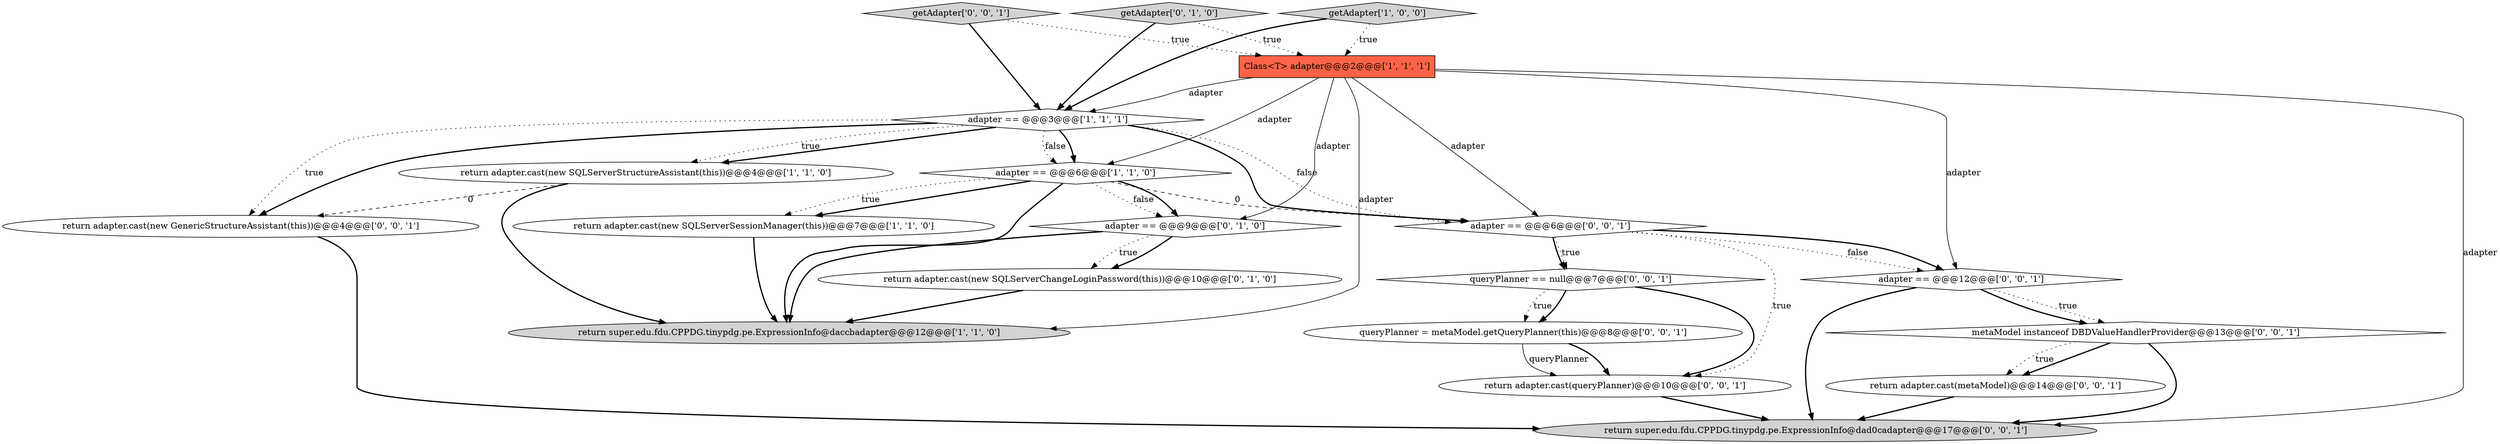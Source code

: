 digraph {
18 [style = filled, label = "getAdapter['0', '0', '1']", fillcolor = lightgray, shape = diamond image = "AAA0AAABBB3BBB"];
3 [style = filled, label = "getAdapter['1', '0', '0']", fillcolor = lightgray, shape = diamond image = "AAA0AAABBB1BBB"];
16 [style = filled, label = "return super.edu.fdu.CPPDG.tinypdg.pe.ExpressionInfo@dad0cadapter@@@17@@@['0', '0', '1']", fillcolor = lightgray, shape = ellipse image = "AAA0AAABBB3BBB"];
4 [style = filled, label = "adapter == @@@3@@@['1', '1', '1']", fillcolor = white, shape = diamond image = "AAA0AAABBB1BBB"];
10 [style = filled, label = "return adapter.cast(queryPlanner)@@@10@@@['0', '0', '1']", fillcolor = white, shape = ellipse image = "AAA0AAABBB3BBB"];
5 [style = filled, label = "return adapter.cast(new SQLServerStructureAssistant(this))@@@4@@@['1', '1', '0']", fillcolor = white, shape = ellipse image = "AAA0AAABBB1BBB"];
0 [style = filled, label = "Class<T> adapter@@@2@@@['1', '1', '1']", fillcolor = tomato, shape = box image = "AAA0AAABBB1BBB"];
15 [style = filled, label = "return adapter.cast(new GenericStructureAssistant(this))@@@4@@@['0', '0', '1']", fillcolor = white, shape = ellipse image = "AAA0AAABBB3BBB"];
11 [style = filled, label = "adapter == @@@6@@@['0', '0', '1']", fillcolor = white, shape = diamond image = "AAA0AAABBB3BBB"];
12 [style = filled, label = "return adapter.cast(metaModel)@@@14@@@['0', '0', '1']", fillcolor = white, shape = ellipse image = "AAA0AAABBB3BBB"];
13 [style = filled, label = "metaModel instanceof DBDValueHandlerProvider@@@13@@@['0', '0', '1']", fillcolor = white, shape = diamond image = "AAA0AAABBB3BBB"];
17 [style = filled, label = "queryPlanner == null@@@7@@@['0', '0', '1']", fillcolor = white, shape = diamond image = "AAA0AAABBB3BBB"];
1 [style = filled, label = "adapter == @@@6@@@['1', '1', '0']", fillcolor = white, shape = diamond image = "AAA0AAABBB1BBB"];
2 [style = filled, label = "return adapter.cast(new SQLServerSessionManager(this))@@@7@@@['1', '1', '0']", fillcolor = white, shape = ellipse image = "AAA0AAABBB1BBB"];
7 [style = filled, label = "return adapter.cast(new SQLServerChangeLoginPassword(this))@@@10@@@['0', '1', '0']", fillcolor = white, shape = ellipse image = "AAA1AAABBB2BBB"];
6 [style = filled, label = "return super.edu.fdu.CPPDG.tinypdg.pe.ExpressionInfo@daccbadapter@@@12@@@['1', '1', '0']", fillcolor = lightgray, shape = ellipse image = "AAA0AAABBB1BBB"];
9 [style = filled, label = "getAdapter['0', '1', '0']", fillcolor = lightgray, shape = diamond image = "AAA0AAABBB2BBB"];
14 [style = filled, label = "queryPlanner = metaModel.getQueryPlanner(this)@@@8@@@['0', '0', '1']", fillcolor = white, shape = ellipse image = "AAA0AAABBB3BBB"];
8 [style = filled, label = "adapter == @@@9@@@['0', '1', '0']", fillcolor = white, shape = diamond image = "AAA1AAABBB2BBB"];
19 [style = filled, label = "adapter == @@@12@@@['0', '0', '1']", fillcolor = white, shape = diamond image = "AAA0AAABBB3BBB"];
10->16 [style = bold, label=""];
0->16 [style = solid, label="adapter"];
1->8 [style = dotted, label="false"];
17->14 [style = dotted, label="true"];
19->13 [style = dotted, label="true"];
1->11 [style = dashed, label="0"];
11->10 [style = dotted, label="true"];
9->4 [style = bold, label=""];
9->0 [style = dotted, label="true"];
4->11 [style = bold, label=""];
4->5 [style = bold, label=""];
1->8 [style = bold, label=""];
7->6 [style = bold, label=""];
0->1 [style = solid, label="adapter"];
17->14 [style = bold, label=""];
8->6 [style = bold, label=""];
0->8 [style = solid, label="adapter"];
8->7 [style = dotted, label="true"];
4->11 [style = dotted, label="false"];
1->6 [style = bold, label=""];
11->17 [style = dotted, label="true"];
11->17 [style = bold, label=""];
4->1 [style = bold, label=""];
19->13 [style = bold, label=""];
12->16 [style = bold, label=""];
3->0 [style = dotted, label="true"];
19->16 [style = bold, label=""];
0->19 [style = solid, label="adapter"];
13->12 [style = bold, label=""];
4->15 [style = dotted, label="true"];
13->16 [style = bold, label=""];
18->0 [style = dotted, label="true"];
0->4 [style = solid, label="adapter"];
11->19 [style = bold, label=""];
4->1 [style = dotted, label="false"];
15->16 [style = bold, label=""];
0->6 [style = solid, label="adapter"];
4->5 [style = dotted, label="true"];
1->2 [style = dotted, label="true"];
2->6 [style = bold, label=""];
8->7 [style = bold, label=""];
0->11 [style = solid, label="adapter"];
11->19 [style = dotted, label="false"];
4->15 [style = bold, label=""];
14->10 [style = bold, label=""];
13->12 [style = dotted, label="true"];
1->2 [style = bold, label=""];
3->4 [style = bold, label=""];
17->10 [style = bold, label=""];
14->10 [style = solid, label="queryPlanner"];
5->6 [style = bold, label=""];
18->4 [style = bold, label=""];
5->15 [style = dashed, label="0"];
}
